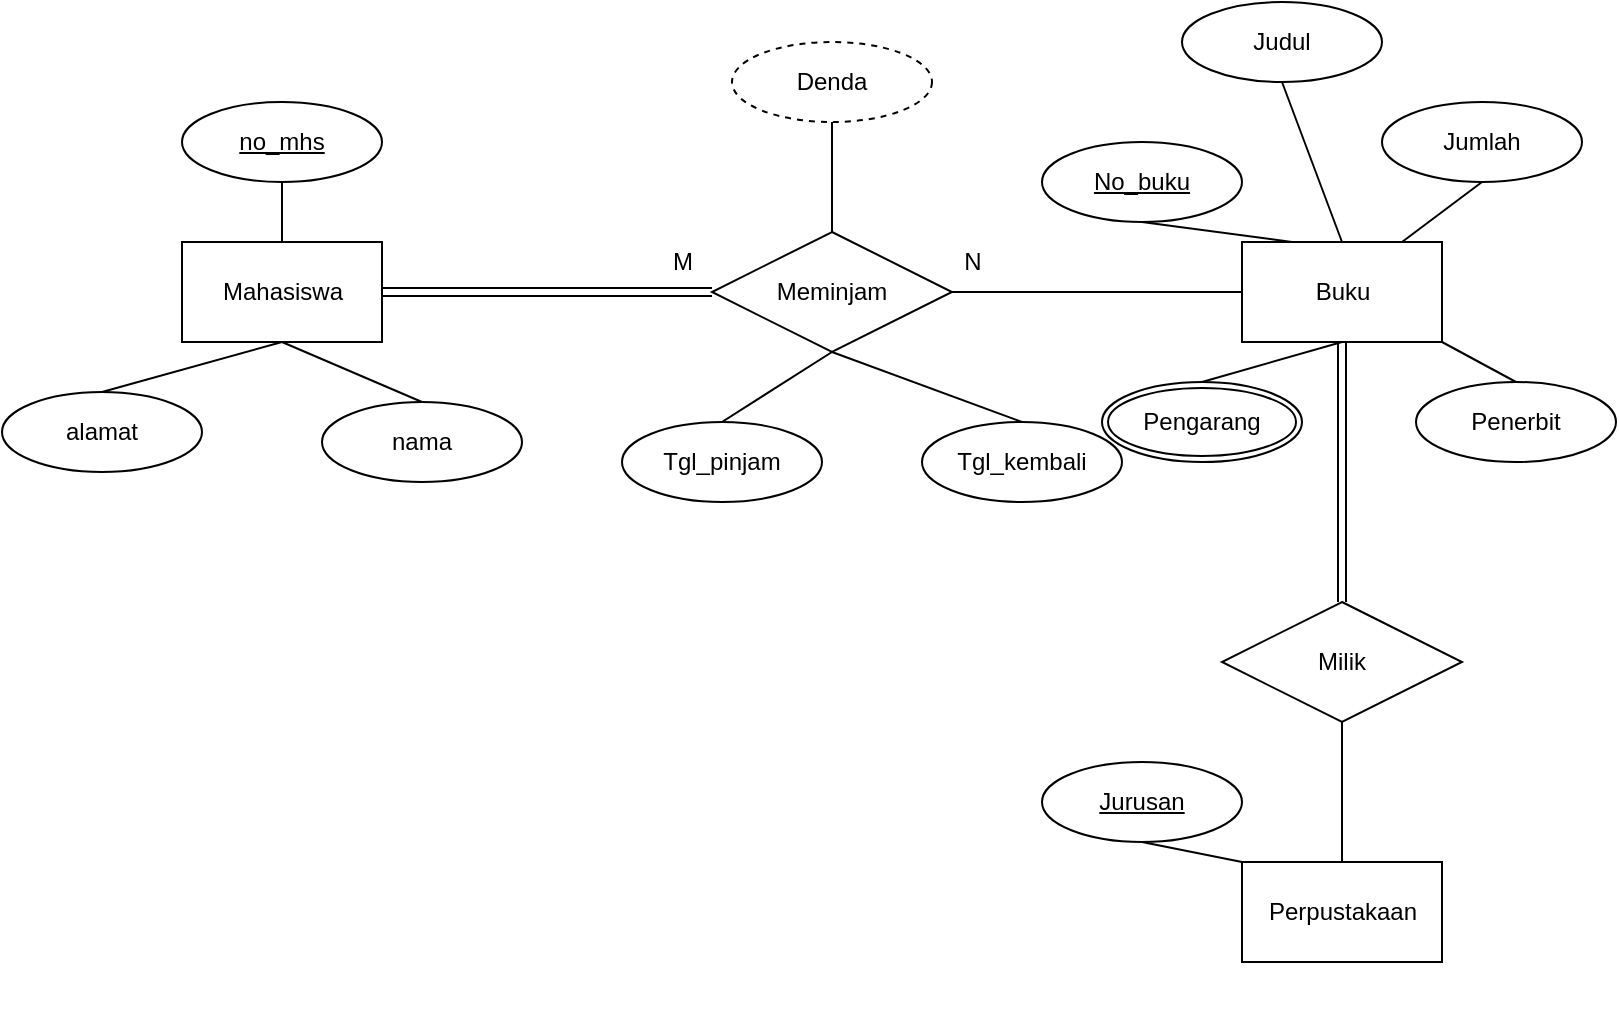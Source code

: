 <mxfile version="17.1.5" type="github">
  <diagram id="C5RBs43oDa-KdzZeNtuy" name="Page-1">
    <mxGraphModel dx="867" dy="489" grid="1" gridSize="10" guides="1" tooltips="1" connect="1" arrows="1" fold="1" page="1" pageScale="1" pageWidth="827" pageHeight="1169" math="0" shadow="0">
      <root>
        <mxCell id="WIyWlLk6GJQsqaUBKTNV-0" />
        <mxCell id="WIyWlLk6GJQsqaUBKTNV-1" parent="WIyWlLk6GJQsqaUBKTNV-0" />
        <mxCell id="5KmD1Hv4bj52pzsgGMsD-20" style="edgeStyle=none;rounded=0;orthogonalLoop=1;jettySize=auto;html=1;exitX=0.5;exitY=1;exitDx=0;exitDy=0;" edge="1" parent="WIyWlLk6GJQsqaUBKTNV-1" source="5KmD1Hv4bj52pzsgGMsD-3">
          <mxGeometry relative="1" as="geometry">
            <mxPoint x="110" y="210" as="targetPoint" />
          </mxGeometry>
        </mxCell>
        <mxCell id="5KmD1Hv4bj52pzsgGMsD-3" value="" style="html=1;dashed=0;whitespace=wrap;" vertex="1" parent="WIyWlLk6GJQsqaUBKTNV-1">
          <mxGeometry x="110" y="180" width="100" height="50" as="geometry" />
        </mxCell>
        <mxCell id="5KmD1Hv4bj52pzsgGMsD-22" style="edgeStyle=none;rounded=0;orthogonalLoop=1;jettySize=auto;html=1;exitX=1;exitY=0.5;exitDx=0;exitDy=0;shape=link;" edge="1" parent="WIyWlLk6GJQsqaUBKTNV-1" source="5KmD1Hv4bj52pzsgGMsD-3" target="5KmD1Hv4bj52pzsgGMsD-21">
          <mxGeometry relative="1" as="geometry">
            <mxPoint x="270" y="205" as="sourcePoint" />
          </mxGeometry>
        </mxCell>
        <mxCell id="5KmD1Hv4bj52pzsgGMsD-4" value="Mahasiswa" style="text;html=1;align=center;verticalAlign=middle;resizable=0;points=[];autosize=1;strokeColor=none;fillColor=none;" vertex="1" parent="WIyWlLk6GJQsqaUBKTNV-1">
          <mxGeometry x="120" y="195" width="80" height="20" as="geometry" />
        </mxCell>
        <mxCell id="5KmD1Hv4bj52pzsgGMsD-7" value="no_mhs" style="ellipse;whiteSpace=wrap;html=1;align=center;fontStyle=4;" vertex="1" parent="WIyWlLk6GJQsqaUBKTNV-1">
          <mxGeometry x="110" y="110" width="100" height="40" as="geometry" />
        </mxCell>
        <mxCell id="5KmD1Hv4bj52pzsgGMsD-8" value="nama" style="ellipse;whiteSpace=wrap;html=1;align=center;" vertex="1" parent="WIyWlLk6GJQsqaUBKTNV-1">
          <mxGeometry x="180" y="260" width="100" height="40" as="geometry" />
        </mxCell>
        <mxCell id="5KmD1Hv4bj52pzsgGMsD-9" value="alamat" style="ellipse;whiteSpace=wrap;html=1;align=center;" vertex="1" parent="WIyWlLk6GJQsqaUBKTNV-1">
          <mxGeometry x="20" y="255" width="100" height="40" as="geometry" />
        </mxCell>
        <mxCell id="5KmD1Hv4bj52pzsgGMsD-17" value="" style="endArrow=none;html=1;rounded=0;exitX=0.5;exitY=0;exitDx=0;exitDy=0;entryX=0.5;entryY=1;entryDx=0;entryDy=0;" edge="1" parent="WIyWlLk6GJQsqaUBKTNV-1" source="5KmD1Hv4bj52pzsgGMsD-9" target="5KmD1Hv4bj52pzsgGMsD-3">
          <mxGeometry width="50" height="50" relative="1" as="geometry">
            <mxPoint x="230" y="370" as="sourcePoint" />
            <mxPoint x="280" y="320" as="targetPoint" />
          </mxGeometry>
        </mxCell>
        <mxCell id="5KmD1Hv4bj52pzsgGMsD-18" value="" style="endArrow=none;html=1;rounded=0;entryX=0.5;entryY=0;entryDx=0;entryDy=0;exitX=0.5;exitY=1;exitDx=0;exitDy=0;" edge="1" parent="WIyWlLk6GJQsqaUBKTNV-1" source="5KmD1Hv4bj52pzsgGMsD-3" target="5KmD1Hv4bj52pzsgGMsD-8">
          <mxGeometry width="50" height="50" relative="1" as="geometry">
            <mxPoint x="230" y="370" as="sourcePoint" />
            <mxPoint x="280" y="320" as="targetPoint" />
          </mxGeometry>
        </mxCell>
        <mxCell id="5KmD1Hv4bj52pzsgGMsD-19" value="" style="endArrow=none;html=1;rounded=0;entryX=0.5;entryY=1;entryDx=0;entryDy=0;exitX=0.5;exitY=0;exitDx=0;exitDy=0;" edge="1" parent="WIyWlLk6GJQsqaUBKTNV-1" source="5KmD1Hv4bj52pzsgGMsD-3" target="5KmD1Hv4bj52pzsgGMsD-7">
          <mxGeometry width="50" height="50" relative="1" as="geometry">
            <mxPoint x="230" y="370" as="sourcePoint" />
            <mxPoint x="280" y="320" as="targetPoint" />
          </mxGeometry>
        </mxCell>
        <mxCell id="5KmD1Hv4bj52pzsgGMsD-30" style="edgeStyle=none;rounded=0;orthogonalLoop=1;jettySize=auto;html=1;exitX=1;exitY=0.5;exitDx=0;exitDy=0;endArrow=none;endFill=0;" edge="1" parent="WIyWlLk6GJQsqaUBKTNV-1" source="5KmD1Hv4bj52pzsgGMsD-21" target="5KmD1Hv4bj52pzsgGMsD-2">
          <mxGeometry relative="1" as="geometry" />
        </mxCell>
        <mxCell id="5KmD1Hv4bj52pzsgGMsD-21" value="Meminjam" style="shape=rhombus;perimeter=rhombusPerimeter;whiteSpace=wrap;html=1;align=center;" vertex="1" parent="WIyWlLk6GJQsqaUBKTNV-1">
          <mxGeometry x="375" y="175" width="120" height="60" as="geometry" />
        </mxCell>
        <mxCell id="5KmD1Hv4bj52pzsgGMsD-23" value="" style="group" vertex="1" connectable="0" parent="WIyWlLk6GJQsqaUBKTNV-1">
          <mxGeometry x="640" y="180" width="100" height="50" as="geometry" />
        </mxCell>
        <mxCell id="5KmD1Hv4bj52pzsgGMsD-2" value="" style="html=1;dashed=0;whitespace=wrap;" vertex="1" parent="5KmD1Hv4bj52pzsgGMsD-23">
          <mxGeometry width="100" height="50" as="geometry" />
        </mxCell>
        <mxCell id="5KmD1Hv4bj52pzsgGMsD-5" value="Buku" style="text;html=1;align=center;verticalAlign=middle;resizable=0;points=[];autosize=1;strokeColor=none;fillColor=none;" vertex="1" parent="5KmD1Hv4bj52pzsgGMsD-23">
          <mxGeometry x="30" y="15" width="40" height="20" as="geometry" />
        </mxCell>
        <mxCell id="5KmD1Hv4bj52pzsgGMsD-34" value="" style="edgeStyle=none;rounded=0;orthogonalLoop=1;jettySize=auto;html=1;endArrow=none;endFill=0;" edge="1" parent="WIyWlLk6GJQsqaUBKTNV-1" source="5KmD1Hv4bj52pzsgGMsD-31" target="5KmD1Hv4bj52pzsgGMsD-21">
          <mxGeometry relative="1" as="geometry" />
        </mxCell>
        <mxCell id="5KmD1Hv4bj52pzsgGMsD-31" value="Denda" style="ellipse;whiteSpace=wrap;html=1;align=center;dashed=1;" vertex="1" parent="WIyWlLk6GJQsqaUBKTNV-1">
          <mxGeometry x="385" y="80" width="100" height="40" as="geometry" />
        </mxCell>
        <mxCell id="5KmD1Hv4bj52pzsgGMsD-36" style="edgeStyle=none;rounded=0;orthogonalLoop=1;jettySize=auto;html=1;exitX=0.5;exitY=0;exitDx=0;exitDy=0;endArrow=none;endFill=0;entryX=0.5;entryY=1;entryDx=0;entryDy=0;" edge="1" parent="WIyWlLk6GJQsqaUBKTNV-1" source="5KmD1Hv4bj52pzsgGMsD-32" target="5KmD1Hv4bj52pzsgGMsD-21">
          <mxGeometry relative="1" as="geometry">
            <mxPoint x="440" y="230" as="targetPoint" />
          </mxGeometry>
        </mxCell>
        <mxCell id="5KmD1Hv4bj52pzsgGMsD-32" value="Tgl_pinjam" style="ellipse;whiteSpace=wrap;html=1;align=center;" vertex="1" parent="WIyWlLk6GJQsqaUBKTNV-1">
          <mxGeometry x="330" y="270" width="100" height="40" as="geometry" />
        </mxCell>
        <mxCell id="5KmD1Hv4bj52pzsgGMsD-35" style="edgeStyle=none;rounded=0;orthogonalLoop=1;jettySize=auto;html=1;exitX=0.5;exitY=0;exitDx=0;exitDy=0;entryX=0.5;entryY=1;entryDx=0;entryDy=0;endArrow=none;endFill=0;" edge="1" parent="WIyWlLk6GJQsqaUBKTNV-1" source="5KmD1Hv4bj52pzsgGMsD-33" target="5KmD1Hv4bj52pzsgGMsD-21">
          <mxGeometry relative="1" as="geometry" />
        </mxCell>
        <mxCell id="5KmD1Hv4bj52pzsgGMsD-33" value="Tgl_kembali" style="ellipse;whiteSpace=wrap;html=1;align=center;" vertex="1" parent="WIyWlLk6GJQsqaUBKTNV-1">
          <mxGeometry x="480" y="270" width="100" height="40" as="geometry" />
        </mxCell>
        <mxCell id="5KmD1Hv4bj52pzsgGMsD-38" value="" style="group;rotation=90;" vertex="1" connectable="0" parent="WIyWlLk6GJQsqaUBKTNV-1">
          <mxGeometry x="640" y="490" width="100" height="50" as="geometry" />
        </mxCell>
        <mxCell id="5KmD1Hv4bj52pzsgGMsD-1" value="" style="html=1;dashed=0;whitespace=wrap;" vertex="1" parent="5KmD1Hv4bj52pzsgGMsD-38">
          <mxGeometry width="100" height="50" as="geometry" />
        </mxCell>
        <mxCell id="5KmD1Hv4bj52pzsgGMsD-6" value="Perpustakaan" style="text;html=1;align=center;verticalAlign=middle;resizable=0;points=[];autosize=1;strokeColor=none;fillColor=none;" vertex="1" parent="5KmD1Hv4bj52pzsgGMsD-38">
          <mxGeometry x="5" y="15" width="90" height="20" as="geometry" />
        </mxCell>
        <mxCell id="5KmD1Hv4bj52pzsgGMsD-44" style="edgeStyle=none;rounded=0;orthogonalLoop=1;jettySize=auto;html=1;exitX=0.5;exitY=0;exitDx=0;exitDy=0;entryX=0.5;entryY=1;entryDx=0;entryDy=0;endArrow=none;endFill=0;" edge="1" parent="WIyWlLk6GJQsqaUBKTNV-1" source="5KmD1Hv4bj52pzsgGMsD-39" target="5KmD1Hv4bj52pzsgGMsD-2">
          <mxGeometry relative="1" as="geometry" />
        </mxCell>
        <mxCell id="5KmD1Hv4bj52pzsgGMsD-39" value="Pengarang" style="ellipse;shape=doubleEllipse;margin=3;whiteSpace=wrap;html=1;align=center;" vertex="1" parent="WIyWlLk6GJQsqaUBKTNV-1">
          <mxGeometry x="570" y="250" width="100" height="40" as="geometry" />
        </mxCell>
        <mxCell id="5KmD1Hv4bj52pzsgGMsD-45" style="edgeStyle=none;rounded=0;orthogonalLoop=1;jettySize=auto;html=1;exitX=0.5;exitY=0;exitDx=0;exitDy=0;entryX=1;entryY=1;entryDx=0;entryDy=0;endArrow=none;endFill=0;" edge="1" parent="WIyWlLk6GJQsqaUBKTNV-1" source="5KmD1Hv4bj52pzsgGMsD-40" target="5KmD1Hv4bj52pzsgGMsD-2">
          <mxGeometry relative="1" as="geometry" />
        </mxCell>
        <mxCell id="5KmD1Hv4bj52pzsgGMsD-40" value="Penerbit" style="ellipse;whiteSpace=wrap;html=1;align=center;" vertex="1" parent="WIyWlLk6GJQsqaUBKTNV-1">
          <mxGeometry x="727" y="250" width="100" height="40" as="geometry" />
        </mxCell>
        <mxCell id="5KmD1Hv4bj52pzsgGMsD-49" style="edgeStyle=none;rounded=0;orthogonalLoop=1;jettySize=auto;html=1;exitX=0.5;exitY=1;exitDx=0;exitDy=0;entryX=0.25;entryY=0;entryDx=0;entryDy=0;endArrow=none;endFill=0;" edge="1" parent="WIyWlLk6GJQsqaUBKTNV-1" source="5KmD1Hv4bj52pzsgGMsD-41" target="5KmD1Hv4bj52pzsgGMsD-2">
          <mxGeometry relative="1" as="geometry" />
        </mxCell>
        <mxCell id="5KmD1Hv4bj52pzsgGMsD-41" value="No_buku" style="ellipse;whiteSpace=wrap;html=1;align=center;fontStyle=4;" vertex="1" parent="WIyWlLk6GJQsqaUBKTNV-1">
          <mxGeometry x="540" y="130" width="100" height="40" as="geometry" />
        </mxCell>
        <mxCell id="5KmD1Hv4bj52pzsgGMsD-50" style="edgeStyle=none;rounded=0;orthogonalLoop=1;jettySize=auto;html=1;exitX=0.5;exitY=1;exitDx=0;exitDy=0;entryX=0.5;entryY=0;entryDx=0;entryDy=0;endArrow=none;endFill=0;" edge="1" parent="WIyWlLk6GJQsqaUBKTNV-1" source="5KmD1Hv4bj52pzsgGMsD-42" target="5KmD1Hv4bj52pzsgGMsD-2">
          <mxGeometry relative="1" as="geometry" />
        </mxCell>
        <mxCell id="5KmD1Hv4bj52pzsgGMsD-42" value="Judul" style="ellipse;whiteSpace=wrap;html=1;align=center;" vertex="1" parent="WIyWlLk6GJQsqaUBKTNV-1">
          <mxGeometry x="610" y="60" width="100" height="40" as="geometry" />
        </mxCell>
        <mxCell id="5KmD1Hv4bj52pzsgGMsD-46" style="edgeStyle=none;rounded=0;orthogonalLoop=1;jettySize=auto;html=1;exitX=0.5;exitY=1;exitDx=0;exitDy=0;endArrow=none;endFill=0;" edge="1" parent="WIyWlLk6GJQsqaUBKTNV-1" source="5KmD1Hv4bj52pzsgGMsD-43">
          <mxGeometry relative="1" as="geometry">
            <mxPoint x="720" y="180" as="targetPoint" />
          </mxGeometry>
        </mxCell>
        <mxCell id="5KmD1Hv4bj52pzsgGMsD-43" value="Jumlah" style="ellipse;whiteSpace=wrap;html=1;align=center;" vertex="1" parent="WIyWlLk6GJQsqaUBKTNV-1">
          <mxGeometry x="710" y="110" width="100" height="40" as="geometry" />
        </mxCell>
        <mxCell id="5KmD1Hv4bj52pzsgGMsD-51" value="Milik" style="shape=rhombus;perimeter=rhombusPerimeter;whiteSpace=wrap;html=1;align=center;" vertex="1" parent="WIyWlLk6GJQsqaUBKTNV-1">
          <mxGeometry x="630" y="360" width="120" height="60" as="geometry" />
        </mxCell>
        <mxCell id="5KmD1Hv4bj52pzsgGMsD-52" style="edgeStyle=none;shape=link;rounded=0;orthogonalLoop=1;jettySize=auto;html=1;exitX=0.5;exitY=1;exitDx=0;exitDy=0;endArrow=none;endFill=0;" edge="1" parent="WIyWlLk6GJQsqaUBKTNV-1" source="5KmD1Hv4bj52pzsgGMsD-2" target="5KmD1Hv4bj52pzsgGMsD-51">
          <mxGeometry relative="1" as="geometry" />
        </mxCell>
        <mxCell id="5KmD1Hv4bj52pzsgGMsD-53" value="" style="edgeStyle=none;rounded=0;orthogonalLoop=1;jettySize=auto;html=1;endArrow=none;endFill=0;" edge="1" parent="WIyWlLk6GJQsqaUBKTNV-1" source="5KmD1Hv4bj52pzsgGMsD-1" target="5KmD1Hv4bj52pzsgGMsD-51">
          <mxGeometry relative="1" as="geometry" />
        </mxCell>
        <mxCell id="5KmD1Hv4bj52pzsgGMsD-54" value="Jurusan" style="ellipse;whiteSpace=wrap;html=1;align=center;fontStyle=4;" vertex="1" parent="WIyWlLk6GJQsqaUBKTNV-1">
          <mxGeometry x="540" y="440" width="100" height="40" as="geometry" />
        </mxCell>
        <mxCell id="5KmD1Hv4bj52pzsgGMsD-55" style="edgeStyle=none;rounded=0;orthogonalLoop=1;jettySize=auto;html=1;exitX=0;exitY=0;exitDx=0;exitDy=0;entryX=0.5;entryY=1;entryDx=0;entryDy=0;endArrow=none;endFill=0;" edge="1" parent="WIyWlLk6GJQsqaUBKTNV-1" source="5KmD1Hv4bj52pzsgGMsD-1" target="5KmD1Hv4bj52pzsgGMsD-54">
          <mxGeometry relative="1" as="geometry" />
        </mxCell>
        <mxCell id="5KmD1Hv4bj52pzsgGMsD-64" value="M" style="text;html=1;align=center;verticalAlign=middle;resizable=0;points=[];autosize=1;strokeColor=none;fillColor=none;" vertex="1" parent="WIyWlLk6GJQsqaUBKTNV-1">
          <mxGeometry x="345" y="180" width="30" height="20" as="geometry" />
        </mxCell>
        <mxCell id="5KmD1Hv4bj52pzsgGMsD-65" value="N" style="text;html=1;align=center;verticalAlign=middle;resizable=0;points=[];autosize=1;strokeColor=none;fillColor=none;" vertex="1" parent="WIyWlLk6GJQsqaUBKTNV-1">
          <mxGeometry x="495" y="180" width="20" height="20" as="geometry" />
        </mxCell>
      </root>
    </mxGraphModel>
  </diagram>
</mxfile>
